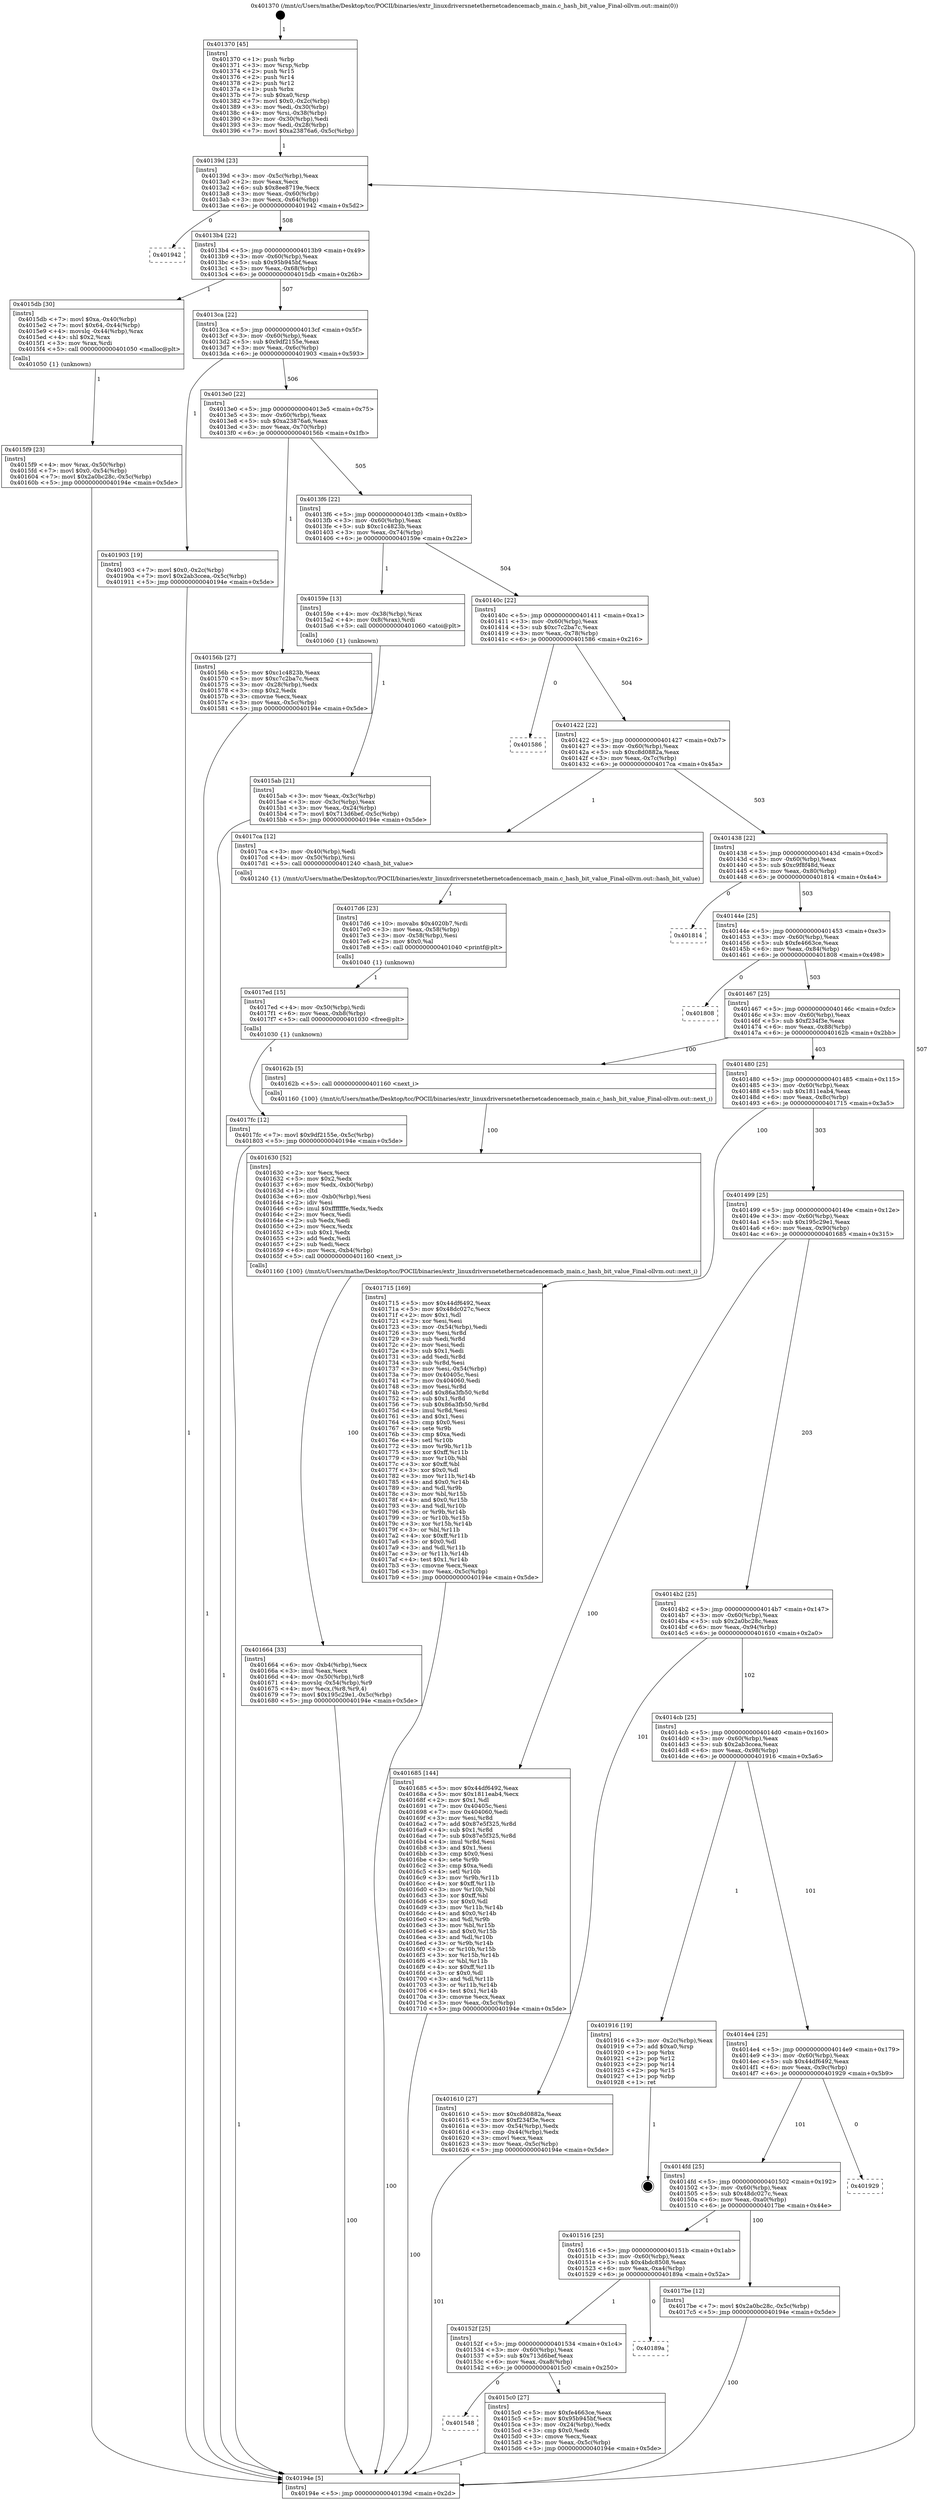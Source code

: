 digraph "0x401370" {
  label = "0x401370 (/mnt/c/Users/mathe/Desktop/tcc/POCII/binaries/extr_linuxdriversnetethernetcadencemacb_main.c_hash_bit_value_Final-ollvm.out::main(0))"
  labelloc = "t"
  node[shape=record]

  Entry [label="",width=0.3,height=0.3,shape=circle,fillcolor=black,style=filled]
  "0x40139d" [label="{
     0x40139d [23]\l
     | [instrs]\l
     &nbsp;&nbsp;0x40139d \<+3\>: mov -0x5c(%rbp),%eax\l
     &nbsp;&nbsp;0x4013a0 \<+2\>: mov %eax,%ecx\l
     &nbsp;&nbsp;0x4013a2 \<+6\>: sub $0x8ee8719e,%ecx\l
     &nbsp;&nbsp;0x4013a8 \<+3\>: mov %eax,-0x60(%rbp)\l
     &nbsp;&nbsp;0x4013ab \<+3\>: mov %ecx,-0x64(%rbp)\l
     &nbsp;&nbsp;0x4013ae \<+6\>: je 0000000000401942 \<main+0x5d2\>\l
  }"]
  "0x401942" [label="{
     0x401942\l
  }", style=dashed]
  "0x4013b4" [label="{
     0x4013b4 [22]\l
     | [instrs]\l
     &nbsp;&nbsp;0x4013b4 \<+5\>: jmp 00000000004013b9 \<main+0x49\>\l
     &nbsp;&nbsp;0x4013b9 \<+3\>: mov -0x60(%rbp),%eax\l
     &nbsp;&nbsp;0x4013bc \<+5\>: sub $0x95b945bf,%eax\l
     &nbsp;&nbsp;0x4013c1 \<+3\>: mov %eax,-0x68(%rbp)\l
     &nbsp;&nbsp;0x4013c4 \<+6\>: je 00000000004015db \<main+0x26b\>\l
  }"]
  Exit [label="",width=0.3,height=0.3,shape=circle,fillcolor=black,style=filled,peripheries=2]
  "0x4015db" [label="{
     0x4015db [30]\l
     | [instrs]\l
     &nbsp;&nbsp;0x4015db \<+7\>: movl $0xa,-0x40(%rbp)\l
     &nbsp;&nbsp;0x4015e2 \<+7\>: movl $0x64,-0x44(%rbp)\l
     &nbsp;&nbsp;0x4015e9 \<+4\>: movslq -0x44(%rbp),%rax\l
     &nbsp;&nbsp;0x4015ed \<+4\>: shl $0x2,%rax\l
     &nbsp;&nbsp;0x4015f1 \<+3\>: mov %rax,%rdi\l
     &nbsp;&nbsp;0x4015f4 \<+5\>: call 0000000000401050 \<malloc@plt\>\l
     | [calls]\l
     &nbsp;&nbsp;0x401050 \{1\} (unknown)\l
  }"]
  "0x4013ca" [label="{
     0x4013ca [22]\l
     | [instrs]\l
     &nbsp;&nbsp;0x4013ca \<+5\>: jmp 00000000004013cf \<main+0x5f\>\l
     &nbsp;&nbsp;0x4013cf \<+3\>: mov -0x60(%rbp),%eax\l
     &nbsp;&nbsp;0x4013d2 \<+5\>: sub $0x9df2155e,%eax\l
     &nbsp;&nbsp;0x4013d7 \<+3\>: mov %eax,-0x6c(%rbp)\l
     &nbsp;&nbsp;0x4013da \<+6\>: je 0000000000401903 \<main+0x593\>\l
  }"]
  "0x4017fc" [label="{
     0x4017fc [12]\l
     | [instrs]\l
     &nbsp;&nbsp;0x4017fc \<+7\>: movl $0x9df2155e,-0x5c(%rbp)\l
     &nbsp;&nbsp;0x401803 \<+5\>: jmp 000000000040194e \<main+0x5de\>\l
  }"]
  "0x401903" [label="{
     0x401903 [19]\l
     | [instrs]\l
     &nbsp;&nbsp;0x401903 \<+7\>: movl $0x0,-0x2c(%rbp)\l
     &nbsp;&nbsp;0x40190a \<+7\>: movl $0x2ab3ccea,-0x5c(%rbp)\l
     &nbsp;&nbsp;0x401911 \<+5\>: jmp 000000000040194e \<main+0x5de\>\l
  }"]
  "0x4013e0" [label="{
     0x4013e0 [22]\l
     | [instrs]\l
     &nbsp;&nbsp;0x4013e0 \<+5\>: jmp 00000000004013e5 \<main+0x75\>\l
     &nbsp;&nbsp;0x4013e5 \<+3\>: mov -0x60(%rbp),%eax\l
     &nbsp;&nbsp;0x4013e8 \<+5\>: sub $0xa23876a6,%eax\l
     &nbsp;&nbsp;0x4013ed \<+3\>: mov %eax,-0x70(%rbp)\l
     &nbsp;&nbsp;0x4013f0 \<+6\>: je 000000000040156b \<main+0x1fb\>\l
  }"]
  "0x4017ed" [label="{
     0x4017ed [15]\l
     | [instrs]\l
     &nbsp;&nbsp;0x4017ed \<+4\>: mov -0x50(%rbp),%rdi\l
     &nbsp;&nbsp;0x4017f1 \<+6\>: mov %eax,-0xb8(%rbp)\l
     &nbsp;&nbsp;0x4017f7 \<+5\>: call 0000000000401030 \<free@plt\>\l
     | [calls]\l
     &nbsp;&nbsp;0x401030 \{1\} (unknown)\l
  }"]
  "0x40156b" [label="{
     0x40156b [27]\l
     | [instrs]\l
     &nbsp;&nbsp;0x40156b \<+5\>: mov $0xc1c4823b,%eax\l
     &nbsp;&nbsp;0x401570 \<+5\>: mov $0xc7c2ba7c,%ecx\l
     &nbsp;&nbsp;0x401575 \<+3\>: mov -0x28(%rbp),%edx\l
     &nbsp;&nbsp;0x401578 \<+3\>: cmp $0x2,%edx\l
     &nbsp;&nbsp;0x40157b \<+3\>: cmovne %ecx,%eax\l
     &nbsp;&nbsp;0x40157e \<+3\>: mov %eax,-0x5c(%rbp)\l
     &nbsp;&nbsp;0x401581 \<+5\>: jmp 000000000040194e \<main+0x5de\>\l
  }"]
  "0x4013f6" [label="{
     0x4013f6 [22]\l
     | [instrs]\l
     &nbsp;&nbsp;0x4013f6 \<+5\>: jmp 00000000004013fb \<main+0x8b\>\l
     &nbsp;&nbsp;0x4013fb \<+3\>: mov -0x60(%rbp),%eax\l
     &nbsp;&nbsp;0x4013fe \<+5\>: sub $0xc1c4823b,%eax\l
     &nbsp;&nbsp;0x401403 \<+3\>: mov %eax,-0x74(%rbp)\l
     &nbsp;&nbsp;0x401406 \<+6\>: je 000000000040159e \<main+0x22e\>\l
  }"]
  "0x40194e" [label="{
     0x40194e [5]\l
     | [instrs]\l
     &nbsp;&nbsp;0x40194e \<+5\>: jmp 000000000040139d \<main+0x2d\>\l
  }"]
  "0x401370" [label="{
     0x401370 [45]\l
     | [instrs]\l
     &nbsp;&nbsp;0x401370 \<+1\>: push %rbp\l
     &nbsp;&nbsp;0x401371 \<+3\>: mov %rsp,%rbp\l
     &nbsp;&nbsp;0x401374 \<+2\>: push %r15\l
     &nbsp;&nbsp;0x401376 \<+2\>: push %r14\l
     &nbsp;&nbsp;0x401378 \<+2\>: push %r12\l
     &nbsp;&nbsp;0x40137a \<+1\>: push %rbx\l
     &nbsp;&nbsp;0x40137b \<+7\>: sub $0xa0,%rsp\l
     &nbsp;&nbsp;0x401382 \<+7\>: movl $0x0,-0x2c(%rbp)\l
     &nbsp;&nbsp;0x401389 \<+3\>: mov %edi,-0x30(%rbp)\l
     &nbsp;&nbsp;0x40138c \<+4\>: mov %rsi,-0x38(%rbp)\l
     &nbsp;&nbsp;0x401390 \<+3\>: mov -0x30(%rbp),%edi\l
     &nbsp;&nbsp;0x401393 \<+3\>: mov %edi,-0x28(%rbp)\l
     &nbsp;&nbsp;0x401396 \<+7\>: movl $0xa23876a6,-0x5c(%rbp)\l
  }"]
  "0x4017d6" [label="{
     0x4017d6 [23]\l
     | [instrs]\l
     &nbsp;&nbsp;0x4017d6 \<+10\>: movabs $0x4020b7,%rdi\l
     &nbsp;&nbsp;0x4017e0 \<+3\>: mov %eax,-0x58(%rbp)\l
     &nbsp;&nbsp;0x4017e3 \<+3\>: mov -0x58(%rbp),%esi\l
     &nbsp;&nbsp;0x4017e6 \<+2\>: mov $0x0,%al\l
     &nbsp;&nbsp;0x4017e8 \<+5\>: call 0000000000401040 \<printf@plt\>\l
     | [calls]\l
     &nbsp;&nbsp;0x401040 \{1\} (unknown)\l
  }"]
  "0x40159e" [label="{
     0x40159e [13]\l
     | [instrs]\l
     &nbsp;&nbsp;0x40159e \<+4\>: mov -0x38(%rbp),%rax\l
     &nbsp;&nbsp;0x4015a2 \<+4\>: mov 0x8(%rax),%rdi\l
     &nbsp;&nbsp;0x4015a6 \<+5\>: call 0000000000401060 \<atoi@plt\>\l
     | [calls]\l
     &nbsp;&nbsp;0x401060 \{1\} (unknown)\l
  }"]
  "0x40140c" [label="{
     0x40140c [22]\l
     | [instrs]\l
     &nbsp;&nbsp;0x40140c \<+5\>: jmp 0000000000401411 \<main+0xa1\>\l
     &nbsp;&nbsp;0x401411 \<+3\>: mov -0x60(%rbp),%eax\l
     &nbsp;&nbsp;0x401414 \<+5\>: sub $0xc7c2ba7c,%eax\l
     &nbsp;&nbsp;0x401419 \<+3\>: mov %eax,-0x78(%rbp)\l
     &nbsp;&nbsp;0x40141c \<+6\>: je 0000000000401586 \<main+0x216\>\l
  }"]
  "0x4015ab" [label="{
     0x4015ab [21]\l
     | [instrs]\l
     &nbsp;&nbsp;0x4015ab \<+3\>: mov %eax,-0x3c(%rbp)\l
     &nbsp;&nbsp;0x4015ae \<+3\>: mov -0x3c(%rbp),%eax\l
     &nbsp;&nbsp;0x4015b1 \<+3\>: mov %eax,-0x24(%rbp)\l
     &nbsp;&nbsp;0x4015b4 \<+7\>: movl $0x713d6bef,-0x5c(%rbp)\l
     &nbsp;&nbsp;0x4015bb \<+5\>: jmp 000000000040194e \<main+0x5de\>\l
  }"]
  "0x401664" [label="{
     0x401664 [33]\l
     | [instrs]\l
     &nbsp;&nbsp;0x401664 \<+6\>: mov -0xb4(%rbp),%ecx\l
     &nbsp;&nbsp;0x40166a \<+3\>: imul %eax,%ecx\l
     &nbsp;&nbsp;0x40166d \<+4\>: mov -0x50(%rbp),%r8\l
     &nbsp;&nbsp;0x401671 \<+4\>: movslq -0x54(%rbp),%r9\l
     &nbsp;&nbsp;0x401675 \<+4\>: mov %ecx,(%r8,%r9,4)\l
     &nbsp;&nbsp;0x401679 \<+7\>: movl $0x195c29e1,-0x5c(%rbp)\l
     &nbsp;&nbsp;0x401680 \<+5\>: jmp 000000000040194e \<main+0x5de\>\l
  }"]
  "0x401586" [label="{
     0x401586\l
  }", style=dashed]
  "0x401422" [label="{
     0x401422 [22]\l
     | [instrs]\l
     &nbsp;&nbsp;0x401422 \<+5\>: jmp 0000000000401427 \<main+0xb7\>\l
     &nbsp;&nbsp;0x401427 \<+3\>: mov -0x60(%rbp),%eax\l
     &nbsp;&nbsp;0x40142a \<+5\>: sub $0xc8d0882a,%eax\l
     &nbsp;&nbsp;0x40142f \<+3\>: mov %eax,-0x7c(%rbp)\l
     &nbsp;&nbsp;0x401432 \<+6\>: je 00000000004017ca \<main+0x45a\>\l
  }"]
  "0x401630" [label="{
     0x401630 [52]\l
     | [instrs]\l
     &nbsp;&nbsp;0x401630 \<+2\>: xor %ecx,%ecx\l
     &nbsp;&nbsp;0x401632 \<+5\>: mov $0x2,%edx\l
     &nbsp;&nbsp;0x401637 \<+6\>: mov %edx,-0xb0(%rbp)\l
     &nbsp;&nbsp;0x40163d \<+1\>: cltd\l
     &nbsp;&nbsp;0x40163e \<+6\>: mov -0xb0(%rbp),%esi\l
     &nbsp;&nbsp;0x401644 \<+2\>: idiv %esi\l
     &nbsp;&nbsp;0x401646 \<+6\>: imul $0xfffffffe,%edx,%edx\l
     &nbsp;&nbsp;0x40164c \<+2\>: mov %ecx,%edi\l
     &nbsp;&nbsp;0x40164e \<+2\>: sub %edx,%edi\l
     &nbsp;&nbsp;0x401650 \<+2\>: mov %ecx,%edx\l
     &nbsp;&nbsp;0x401652 \<+3\>: sub $0x1,%edx\l
     &nbsp;&nbsp;0x401655 \<+2\>: add %edx,%edi\l
     &nbsp;&nbsp;0x401657 \<+2\>: sub %edi,%ecx\l
     &nbsp;&nbsp;0x401659 \<+6\>: mov %ecx,-0xb4(%rbp)\l
     &nbsp;&nbsp;0x40165f \<+5\>: call 0000000000401160 \<next_i\>\l
     | [calls]\l
     &nbsp;&nbsp;0x401160 \{100\} (/mnt/c/Users/mathe/Desktop/tcc/POCII/binaries/extr_linuxdriversnetethernetcadencemacb_main.c_hash_bit_value_Final-ollvm.out::next_i)\l
  }"]
  "0x4017ca" [label="{
     0x4017ca [12]\l
     | [instrs]\l
     &nbsp;&nbsp;0x4017ca \<+3\>: mov -0x40(%rbp),%edi\l
     &nbsp;&nbsp;0x4017cd \<+4\>: mov -0x50(%rbp),%rsi\l
     &nbsp;&nbsp;0x4017d1 \<+5\>: call 0000000000401240 \<hash_bit_value\>\l
     | [calls]\l
     &nbsp;&nbsp;0x401240 \{1\} (/mnt/c/Users/mathe/Desktop/tcc/POCII/binaries/extr_linuxdriversnetethernetcadencemacb_main.c_hash_bit_value_Final-ollvm.out::hash_bit_value)\l
  }"]
  "0x401438" [label="{
     0x401438 [22]\l
     | [instrs]\l
     &nbsp;&nbsp;0x401438 \<+5\>: jmp 000000000040143d \<main+0xcd\>\l
     &nbsp;&nbsp;0x40143d \<+3\>: mov -0x60(%rbp),%eax\l
     &nbsp;&nbsp;0x401440 \<+5\>: sub $0xc9f8f48d,%eax\l
     &nbsp;&nbsp;0x401445 \<+3\>: mov %eax,-0x80(%rbp)\l
     &nbsp;&nbsp;0x401448 \<+6\>: je 0000000000401814 \<main+0x4a4\>\l
  }"]
  "0x4015f9" [label="{
     0x4015f9 [23]\l
     | [instrs]\l
     &nbsp;&nbsp;0x4015f9 \<+4\>: mov %rax,-0x50(%rbp)\l
     &nbsp;&nbsp;0x4015fd \<+7\>: movl $0x0,-0x54(%rbp)\l
     &nbsp;&nbsp;0x401604 \<+7\>: movl $0x2a0bc28c,-0x5c(%rbp)\l
     &nbsp;&nbsp;0x40160b \<+5\>: jmp 000000000040194e \<main+0x5de\>\l
  }"]
  "0x401814" [label="{
     0x401814\l
  }", style=dashed]
  "0x40144e" [label="{
     0x40144e [25]\l
     | [instrs]\l
     &nbsp;&nbsp;0x40144e \<+5\>: jmp 0000000000401453 \<main+0xe3\>\l
     &nbsp;&nbsp;0x401453 \<+3\>: mov -0x60(%rbp),%eax\l
     &nbsp;&nbsp;0x401456 \<+5\>: sub $0xfe4663ce,%eax\l
     &nbsp;&nbsp;0x40145b \<+6\>: mov %eax,-0x84(%rbp)\l
     &nbsp;&nbsp;0x401461 \<+6\>: je 0000000000401808 \<main+0x498\>\l
  }"]
  "0x401548" [label="{
     0x401548\l
  }", style=dashed]
  "0x401808" [label="{
     0x401808\l
  }", style=dashed]
  "0x401467" [label="{
     0x401467 [25]\l
     | [instrs]\l
     &nbsp;&nbsp;0x401467 \<+5\>: jmp 000000000040146c \<main+0xfc\>\l
     &nbsp;&nbsp;0x40146c \<+3\>: mov -0x60(%rbp),%eax\l
     &nbsp;&nbsp;0x40146f \<+5\>: sub $0xf234f3e,%eax\l
     &nbsp;&nbsp;0x401474 \<+6\>: mov %eax,-0x88(%rbp)\l
     &nbsp;&nbsp;0x40147a \<+6\>: je 000000000040162b \<main+0x2bb\>\l
  }"]
  "0x4015c0" [label="{
     0x4015c0 [27]\l
     | [instrs]\l
     &nbsp;&nbsp;0x4015c0 \<+5\>: mov $0xfe4663ce,%eax\l
     &nbsp;&nbsp;0x4015c5 \<+5\>: mov $0x95b945bf,%ecx\l
     &nbsp;&nbsp;0x4015ca \<+3\>: mov -0x24(%rbp),%edx\l
     &nbsp;&nbsp;0x4015cd \<+3\>: cmp $0x0,%edx\l
     &nbsp;&nbsp;0x4015d0 \<+3\>: cmove %ecx,%eax\l
     &nbsp;&nbsp;0x4015d3 \<+3\>: mov %eax,-0x5c(%rbp)\l
     &nbsp;&nbsp;0x4015d6 \<+5\>: jmp 000000000040194e \<main+0x5de\>\l
  }"]
  "0x40162b" [label="{
     0x40162b [5]\l
     | [instrs]\l
     &nbsp;&nbsp;0x40162b \<+5\>: call 0000000000401160 \<next_i\>\l
     | [calls]\l
     &nbsp;&nbsp;0x401160 \{100\} (/mnt/c/Users/mathe/Desktop/tcc/POCII/binaries/extr_linuxdriversnetethernetcadencemacb_main.c_hash_bit_value_Final-ollvm.out::next_i)\l
  }"]
  "0x401480" [label="{
     0x401480 [25]\l
     | [instrs]\l
     &nbsp;&nbsp;0x401480 \<+5\>: jmp 0000000000401485 \<main+0x115\>\l
     &nbsp;&nbsp;0x401485 \<+3\>: mov -0x60(%rbp),%eax\l
     &nbsp;&nbsp;0x401488 \<+5\>: sub $0x1811eab4,%eax\l
     &nbsp;&nbsp;0x40148d \<+6\>: mov %eax,-0x8c(%rbp)\l
     &nbsp;&nbsp;0x401493 \<+6\>: je 0000000000401715 \<main+0x3a5\>\l
  }"]
  "0x40152f" [label="{
     0x40152f [25]\l
     | [instrs]\l
     &nbsp;&nbsp;0x40152f \<+5\>: jmp 0000000000401534 \<main+0x1c4\>\l
     &nbsp;&nbsp;0x401534 \<+3\>: mov -0x60(%rbp),%eax\l
     &nbsp;&nbsp;0x401537 \<+5\>: sub $0x713d6bef,%eax\l
     &nbsp;&nbsp;0x40153c \<+6\>: mov %eax,-0xa8(%rbp)\l
     &nbsp;&nbsp;0x401542 \<+6\>: je 00000000004015c0 \<main+0x250\>\l
  }"]
  "0x401715" [label="{
     0x401715 [169]\l
     | [instrs]\l
     &nbsp;&nbsp;0x401715 \<+5\>: mov $0x44df6492,%eax\l
     &nbsp;&nbsp;0x40171a \<+5\>: mov $0x48dc027c,%ecx\l
     &nbsp;&nbsp;0x40171f \<+2\>: mov $0x1,%dl\l
     &nbsp;&nbsp;0x401721 \<+2\>: xor %esi,%esi\l
     &nbsp;&nbsp;0x401723 \<+3\>: mov -0x54(%rbp),%edi\l
     &nbsp;&nbsp;0x401726 \<+3\>: mov %esi,%r8d\l
     &nbsp;&nbsp;0x401729 \<+3\>: sub %edi,%r8d\l
     &nbsp;&nbsp;0x40172c \<+2\>: mov %esi,%edi\l
     &nbsp;&nbsp;0x40172e \<+3\>: sub $0x1,%edi\l
     &nbsp;&nbsp;0x401731 \<+3\>: add %edi,%r8d\l
     &nbsp;&nbsp;0x401734 \<+3\>: sub %r8d,%esi\l
     &nbsp;&nbsp;0x401737 \<+3\>: mov %esi,-0x54(%rbp)\l
     &nbsp;&nbsp;0x40173a \<+7\>: mov 0x40405c,%esi\l
     &nbsp;&nbsp;0x401741 \<+7\>: mov 0x404060,%edi\l
     &nbsp;&nbsp;0x401748 \<+3\>: mov %esi,%r8d\l
     &nbsp;&nbsp;0x40174b \<+7\>: add $0x86a3fb50,%r8d\l
     &nbsp;&nbsp;0x401752 \<+4\>: sub $0x1,%r8d\l
     &nbsp;&nbsp;0x401756 \<+7\>: sub $0x86a3fb50,%r8d\l
     &nbsp;&nbsp;0x40175d \<+4\>: imul %r8d,%esi\l
     &nbsp;&nbsp;0x401761 \<+3\>: and $0x1,%esi\l
     &nbsp;&nbsp;0x401764 \<+3\>: cmp $0x0,%esi\l
     &nbsp;&nbsp;0x401767 \<+4\>: sete %r9b\l
     &nbsp;&nbsp;0x40176b \<+3\>: cmp $0xa,%edi\l
     &nbsp;&nbsp;0x40176e \<+4\>: setl %r10b\l
     &nbsp;&nbsp;0x401772 \<+3\>: mov %r9b,%r11b\l
     &nbsp;&nbsp;0x401775 \<+4\>: xor $0xff,%r11b\l
     &nbsp;&nbsp;0x401779 \<+3\>: mov %r10b,%bl\l
     &nbsp;&nbsp;0x40177c \<+3\>: xor $0xff,%bl\l
     &nbsp;&nbsp;0x40177f \<+3\>: xor $0x0,%dl\l
     &nbsp;&nbsp;0x401782 \<+3\>: mov %r11b,%r14b\l
     &nbsp;&nbsp;0x401785 \<+4\>: and $0x0,%r14b\l
     &nbsp;&nbsp;0x401789 \<+3\>: and %dl,%r9b\l
     &nbsp;&nbsp;0x40178c \<+3\>: mov %bl,%r15b\l
     &nbsp;&nbsp;0x40178f \<+4\>: and $0x0,%r15b\l
     &nbsp;&nbsp;0x401793 \<+3\>: and %dl,%r10b\l
     &nbsp;&nbsp;0x401796 \<+3\>: or %r9b,%r14b\l
     &nbsp;&nbsp;0x401799 \<+3\>: or %r10b,%r15b\l
     &nbsp;&nbsp;0x40179c \<+3\>: xor %r15b,%r14b\l
     &nbsp;&nbsp;0x40179f \<+3\>: or %bl,%r11b\l
     &nbsp;&nbsp;0x4017a2 \<+4\>: xor $0xff,%r11b\l
     &nbsp;&nbsp;0x4017a6 \<+3\>: or $0x0,%dl\l
     &nbsp;&nbsp;0x4017a9 \<+3\>: and %dl,%r11b\l
     &nbsp;&nbsp;0x4017ac \<+3\>: or %r11b,%r14b\l
     &nbsp;&nbsp;0x4017af \<+4\>: test $0x1,%r14b\l
     &nbsp;&nbsp;0x4017b3 \<+3\>: cmovne %ecx,%eax\l
     &nbsp;&nbsp;0x4017b6 \<+3\>: mov %eax,-0x5c(%rbp)\l
     &nbsp;&nbsp;0x4017b9 \<+5\>: jmp 000000000040194e \<main+0x5de\>\l
  }"]
  "0x401499" [label="{
     0x401499 [25]\l
     | [instrs]\l
     &nbsp;&nbsp;0x401499 \<+5\>: jmp 000000000040149e \<main+0x12e\>\l
     &nbsp;&nbsp;0x40149e \<+3\>: mov -0x60(%rbp),%eax\l
     &nbsp;&nbsp;0x4014a1 \<+5\>: sub $0x195c29e1,%eax\l
     &nbsp;&nbsp;0x4014a6 \<+6\>: mov %eax,-0x90(%rbp)\l
     &nbsp;&nbsp;0x4014ac \<+6\>: je 0000000000401685 \<main+0x315\>\l
  }"]
  "0x40189a" [label="{
     0x40189a\l
  }", style=dashed]
  "0x401685" [label="{
     0x401685 [144]\l
     | [instrs]\l
     &nbsp;&nbsp;0x401685 \<+5\>: mov $0x44df6492,%eax\l
     &nbsp;&nbsp;0x40168a \<+5\>: mov $0x1811eab4,%ecx\l
     &nbsp;&nbsp;0x40168f \<+2\>: mov $0x1,%dl\l
     &nbsp;&nbsp;0x401691 \<+7\>: mov 0x40405c,%esi\l
     &nbsp;&nbsp;0x401698 \<+7\>: mov 0x404060,%edi\l
     &nbsp;&nbsp;0x40169f \<+3\>: mov %esi,%r8d\l
     &nbsp;&nbsp;0x4016a2 \<+7\>: add $0x87e5f325,%r8d\l
     &nbsp;&nbsp;0x4016a9 \<+4\>: sub $0x1,%r8d\l
     &nbsp;&nbsp;0x4016ad \<+7\>: sub $0x87e5f325,%r8d\l
     &nbsp;&nbsp;0x4016b4 \<+4\>: imul %r8d,%esi\l
     &nbsp;&nbsp;0x4016b8 \<+3\>: and $0x1,%esi\l
     &nbsp;&nbsp;0x4016bb \<+3\>: cmp $0x0,%esi\l
     &nbsp;&nbsp;0x4016be \<+4\>: sete %r9b\l
     &nbsp;&nbsp;0x4016c2 \<+3\>: cmp $0xa,%edi\l
     &nbsp;&nbsp;0x4016c5 \<+4\>: setl %r10b\l
     &nbsp;&nbsp;0x4016c9 \<+3\>: mov %r9b,%r11b\l
     &nbsp;&nbsp;0x4016cc \<+4\>: xor $0xff,%r11b\l
     &nbsp;&nbsp;0x4016d0 \<+3\>: mov %r10b,%bl\l
     &nbsp;&nbsp;0x4016d3 \<+3\>: xor $0xff,%bl\l
     &nbsp;&nbsp;0x4016d6 \<+3\>: xor $0x0,%dl\l
     &nbsp;&nbsp;0x4016d9 \<+3\>: mov %r11b,%r14b\l
     &nbsp;&nbsp;0x4016dc \<+4\>: and $0x0,%r14b\l
     &nbsp;&nbsp;0x4016e0 \<+3\>: and %dl,%r9b\l
     &nbsp;&nbsp;0x4016e3 \<+3\>: mov %bl,%r15b\l
     &nbsp;&nbsp;0x4016e6 \<+4\>: and $0x0,%r15b\l
     &nbsp;&nbsp;0x4016ea \<+3\>: and %dl,%r10b\l
     &nbsp;&nbsp;0x4016ed \<+3\>: or %r9b,%r14b\l
     &nbsp;&nbsp;0x4016f0 \<+3\>: or %r10b,%r15b\l
     &nbsp;&nbsp;0x4016f3 \<+3\>: xor %r15b,%r14b\l
     &nbsp;&nbsp;0x4016f6 \<+3\>: or %bl,%r11b\l
     &nbsp;&nbsp;0x4016f9 \<+4\>: xor $0xff,%r11b\l
     &nbsp;&nbsp;0x4016fd \<+3\>: or $0x0,%dl\l
     &nbsp;&nbsp;0x401700 \<+3\>: and %dl,%r11b\l
     &nbsp;&nbsp;0x401703 \<+3\>: or %r11b,%r14b\l
     &nbsp;&nbsp;0x401706 \<+4\>: test $0x1,%r14b\l
     &nbsp;&nbsp;0x40170a \<+3\>: cmovne %ecx,%eax\l
     &nbsp;&nbsp;0x40170d \<+3\>: mov %eax,-0x5c(%rbp)\l
     &nbsp;&nbsp;0x401710 \<+5\>: jmp 000000000040194e \<main+0x5de\>\l
  }"]
  "0x4014b2" [label="{
     0x4014b2 [25]\l
     | [instrs]\l
     &nbsp;&nbsp;0x4014b2 \<+5\>: jmp 00000000004014b7 \<main+0x147\>\l
     &nbsp;&nbsp;0x4014b7 \<+3\>: mov -0x60(%rbp),%eax\l
     &nbsp;&nbsp;0x4014ba \<+5\>: sub $0x2a0bc28c,%eax\l
     &nbsp;&nbsp;0x4014bf \<+6\>: mov %eax,-0x94(%rbp)\l
     &nbsp;&nbsp;0x4014c5 \<+6\>: je 0000000000401610 \<main+0x2a0\>\l
  }"]
  "0x401516" [label="{
     0x401516 [25]\l
     | [instrs]\l
     &nbsp;&nbsp;0x401516 \<+5\>: jmp 000000000040151b \<main+0x1ab\>\l
     &nbsp;&nbsp;0x40151b \<+3\>: mov -0x60(%rbp),%eax\l
     &nbsp;&nbsp;0x40151e \<+5\>: sub $0x4bdc8508,%eax\l
     &nbsp;&nbsp;0x401523 \<+6\>: mov %eax,-0xa4(%rbp)\l
     &nbsp;&nbsp;0x401529 \<+6\>: je 000000000040189a \<main+0x52a\>\l
  }"]
  "0x401610" [label="{
     0x401610 [27]\l
     | [instrs]\l
     &nbsp;&nbsp;0x401610 \<+5\>: mov $0xc8d0882a,%eax\l
     &nbsp;&nbsp;0x401615 \<+5\>: mov $0xf234f3e,%ecx\l
     &nbsp;&nbsp;0x40161a \<+3\>: mov -0x54(%rbp),%edx\l
     &nbsp;&nbsp;0x40161d \<+3\>: cmp -0x44(%rbp),%edx\l
     &nbsp;&nbsp;0x401620 \<+3\>: cmovl %ecx,%eax\l
     &nbsp;&nbsp;0x401623 \<+3\>: mov %eax,-0x5c(%rbp)\l
     &nbsp;&nbsp;0x401626 \<+5\>: jmp 000000000040194e \<main+0x5de\>\l
  }"]
  "0x4014cb" [label="{
     0x4014cb [25]\l
     | [instrs]\l
     &nbsp;&nbsp;0x4014cb \<+5\>: jmp 00000000004014d0 \<main+0x160\>\l
     &nbsp;&nbsp;0x4014d0 \<+3\>: mov -0x60(%rbp),%eax\l
     &nbsp;&nbsp;0x4014d3 \<+5\>: sub $0x2ab3ccea,%eax\l
     &nbsp;&nbsp;0x4014d8 \<+6\>: mov %eax,-0x98(%rbp)\l
     &nbsp;&nbsp;0x4014de \<+6\>: je 0000000000401916 \<main+0x5a6\>\l
  }"]
  "0x4017be" [label="{
     0x4017be [12]\l
     | [instrs]\l
     &nbsp;&nbsp;0x4017be \<+7\>: movl $0x2a0bc28c,-0x5c(%rbp)\l
     &nbsp;&nbsp;0x4017c5 \<+5\>: jmp 000000000040194e \<main+0x5de\>\l
  }"]
  "0x401916" [label="{
     0x401916 [19]\l
     | [instrs]\l
     &nbsp;&nbsp;0x401916 \<+3\>: mov -0x2c(%rbp),%eax\l
     &nbsp;&nbsp;0x401919 \<+7\>: add $0xa0,%rsp\l
     &nbsp;&nbsp;0x401920 \<+1\>: pop %rbx\l
     &nbsp;&nbsp;0x401921 \<+2\>: pop %r12\l
     &nbsp;&nbsp;0x401923 \<+2\>: pop %r14\l
     &nbsp;&nbsp;0x401925 \<+2\>: pop %r15\l
     &nbsp;&nbsp;0x401927 \<+1\>: pop %rbp\l
     &nbsp;&nbsp;0x401928 \<+1\>: ret\l
  }"]
  "0x4014e4" [label="{
     0x4014e4 [25]\l
     | [instrs]\l
     &nbsp;&nbsp;0x4014e4 \<+5\>: jmp 00000000004014e9 \<main+0x179\>\l
     &nbsp;&nbsp;0x4014e9 \<+3\>: mov -0x60(%rbp),%eax\l
     &nbsp;&nbsp;0x4014ec \<+5\>: sub $0x44df6492,%eax\l
     &nbsp;&nbsp;0x4014f1 \<+6\>: mov %eax,-0x9c(%rbp)\l
     &nbsp;&nbsp;0x4014f7 \<+6\>: je 0000000000401929 \<main+0x5b9\>\l
  }"]
  "0x4014fd" [label="{
     0x4014fd [25]\l
     | [instrs]\l
     &nbsp;&nbsp;0x4014fd \<+5\>: jmp 0000000000401502 \<main+0x192\>\l
     &nbsp;&nbsp;0x401502 \<+3\>: mov -0x60(%rbp),%eax\l
     &nbsp;&nbsp;0x401505 \<+5\>: sub $0x48dc027c,%eax\l
     &nbsp;&nbsp;0x40150a \<+6\>: mov %eax,-0xa0(%rbp)\l
     &nbsp;&nbsp;0x401510 \<+6\>: je 00000000004017be \<main+0x44e\>\l
  }"]
  "0x401929" [label="{
     0x401929\l
  }", style=dashed]
  Entry -> "0x401370" [label=" 1"]
  "0x40139d" -> "0x401942" [label=" 0"]
  "0x40139d" -> "0x4013b4" [label=" 508"]
  "0x401916" -> Exit [label=" 1"]
  "0x4013b4" -> "0x4015db" [label=" 1"]
  "0x4013b4" -> "0x4013ca" [label=" 507"]
  "0x401903" -> "0x40194e" [label=" 1"]
  "0x4013ca" -> "0x401903" [label=" 1"]
  "0x4013ca" -> "0x4013e0" [label=" 506"]
  "0x4017fc" -> "0x40194e" [label=" 1"]
  "0x4013e0" -> "0x40156b" [label=" 1"]
  "0x4013e0" -> "0x4013f6" [label=" 505"]
  "0x40156b" -> "0x40194e" [label=" 1"]
  "0x401370" -> "0x40139d" [label=" 1"]
  "0x40194e" -> "0x40139d" [label=" 507"]
  "0x4017ed" -> "0x4017fc" [label=" 1"]
  "0x4013f6" -> "0x40159e" [label=" 1"]
  "0x4013f6" -> "0x40140c" [label=" 504"]
  "0x40159e" -> "0x4015ab" [label=" 1"]
  "0x4015ab" -> "0x40194e" [label=" 1"]
  "0x4017d6" -> "0x4017ed" [label=" 1"]
  "0x40140c" -> "0x401586" [label=" 0"]
  "0x40140c" -> "0x401422" [label=" 504"]
  "0x4017ca" -> "0x4017d6" [label=" 1"]
  "0x401422" -> "0x4017ca" [label=" 1"]
  "0x401422" -> "0x401438" [label=" 503"]
  "0x4017be" -> "0x40194e" [label=" 100"]
  "0x401438" -> "0x401814" [label=" 0"]
  "0x401438" -> "0x40144e" [label=" 503"]
  "0x401715" -> "0x40194e" [label=" 100"]
  "0x40144e" -> "0x401808" [label=" 0"]
  "0x40144e" -> "0x401467" [label=" 503"]
  "0x401685" -> "0x40194e" [label=" 100"]
  "0x401467" -> "0x40162b" [label=" 100"]
  "0x401467" -> "0x401480" [label=" 403"]
  "0x401664" -> "0x40194e" [label=" 100"]
  "0x401480" -> "0x401715" [label=" 100"]
  "0x401480" -> "0x401499" [label=" 303"]
  "0x40162b" -> "0x401630" [label=" 100"]
  "0x401499" -> "0x401685" [label=" 100"]
  "0x401499" -> "0x4014b2" [label=" 203"]
  "0x401610" -> "0x40194e" [label=" 101"]
  "0x4014b2" -> "0x401610" [label=" 101"]
  "0x4014b2" -> "0x4014cb" [label=" 102"]
  "0x4015db" -> "0x4015f9" [label=" 1"]
  "0x4014cb" -> "0x401916" [label=" 1"]
  "0x4014cb" -> "0x4014e4" [label=" 101"]
  "0x4015c0" -> "0x40194e" [label=" 1"]
  "0x4014e4" -> "0x401929" [label=" 0"]
  "0x4014e4" -> "0x4014fd" [label=" 101"]
  "0x40152f" -> "0x401548" [label=" 0"]
  "0x4014fd" -> "0x4017be" [label=" 100"]
  "0x4014fd" -> "0x401516" [label=" 1"]
  "0x4015f9" -> "0x40194e" [label=" 1"]
  "0x401516" -> "0x40189a" [label=" 0"]
  "0x401516" -> "0x40152f" [label=" 1"]
  "0x401630" -> "0x401664" [label=" 100"]
  "0x40152f" -> "0x4015c0" [label=" 1"]
}
